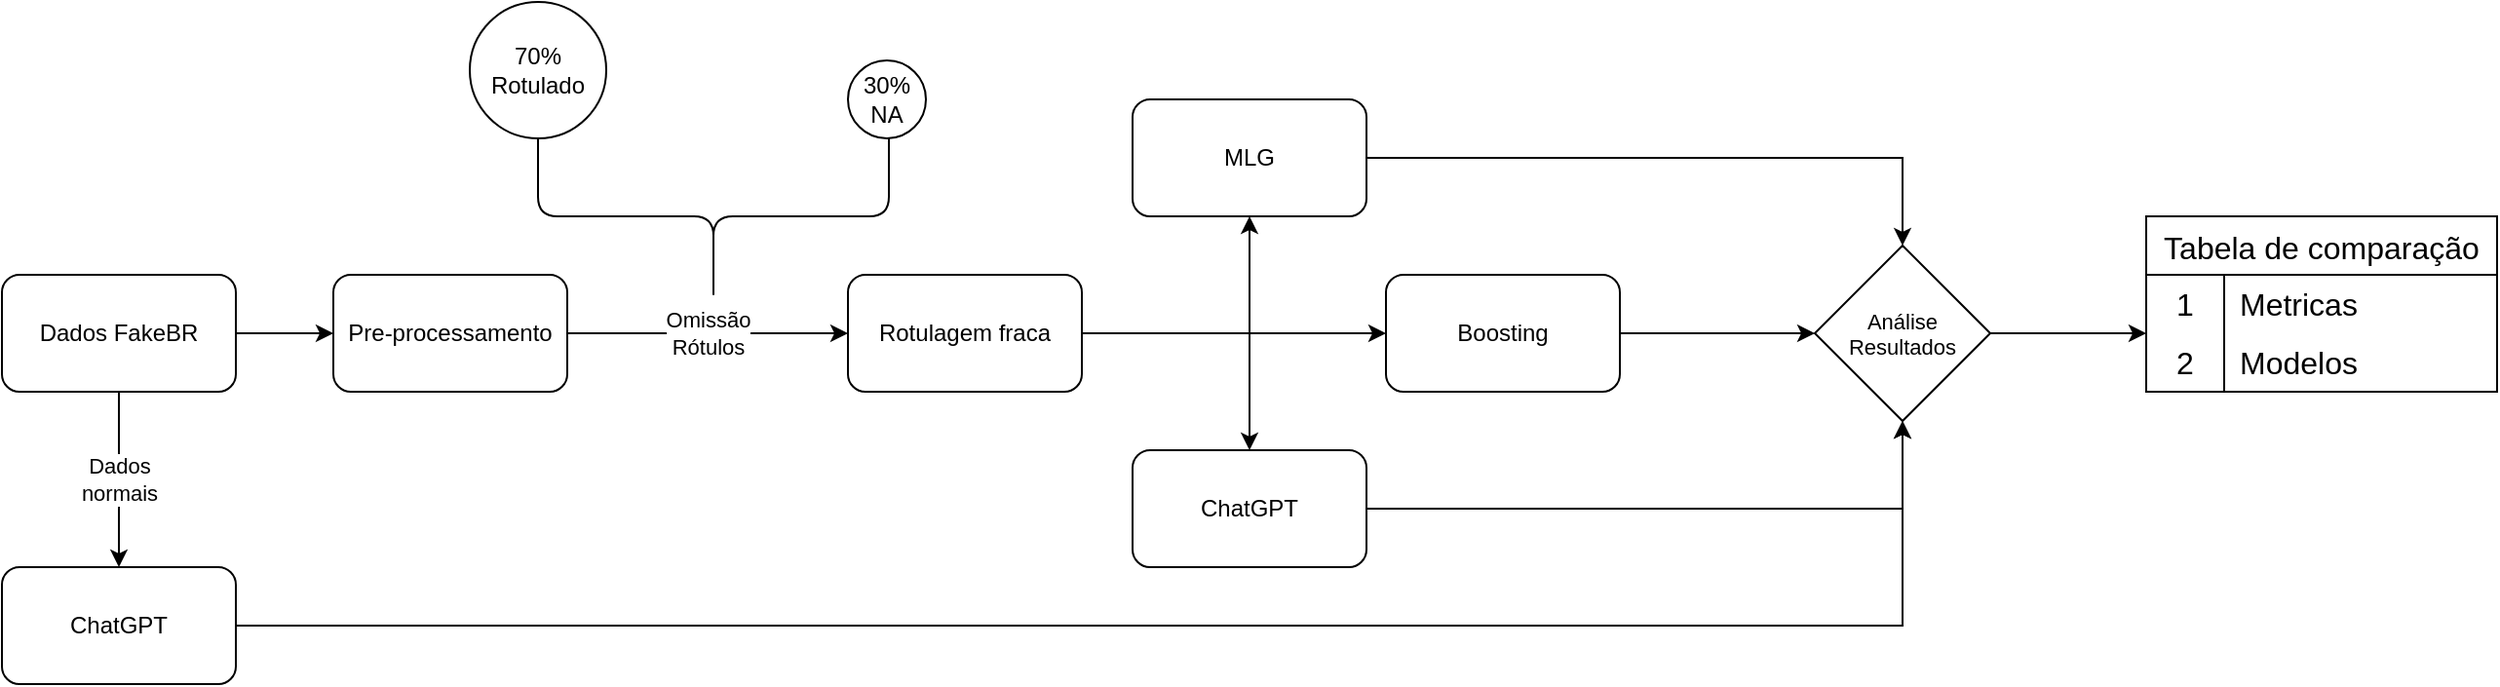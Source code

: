 <mxfile version="24.8.3">
  <diagram name="Página-1" id="NLMtDZW5SI1TXP_hYKG8">
    <mxGraphModel dx="2253" dy="747" grid="1" gridSize="10" guides="1" tooltips="1" connect="1" arrows="1" fold="1" page="1" pageScale="1" pageWidth="827" pageHeight="1169" math="0" shadow="0">
      <root>
        <mxCell id="0" />
        <mxCell id="1" parent="0" />
        <mxCell id="Ty6DkDCx2WgONQ8Fy_hY-45" style="edgeStyle=orthogonalEdgeStyle;rounded=0;orthogonalLoop=1;jettySize=auto;html=1;entryX=0;entryY=0.5;entryDx=0;entryDy=0;" edge="1" parent="1" source="Ty6DkDCx2WgONQ8Fy_hY-1" target="Ty6DkDCx2WgONQ8Fy_hY-44">
          <mxGeometry relative="1" as="geometry" />
        </mxCell>
        <mxCell id="Ty6DkDCx2WgONQ8Fy_hY-1" value="Dados FakeBR" style="rounded=1;whiteSpace=wrap;html=1;" vertex="1" parent="1">
          <mxGeometry x="-20" y="270" width="120" height="60" as="geometry" />
        </mxCell>
        <mxCell id="Ty6DkDCx2WgONQ8Fy_hY-2" value="" style="endArrow=classic;html=1;rounded=0;entryX=0;entryY=0.5;entryDx=0;entryDy=0;exitX=1;exitY=0.5;exitDx=0;exitDy=0;" edge="1" parent="1" source="Ty6DkDCx2WgONQ8Fy_hY-44" target="Ty6DkDCx2WgONQ8Fy_hY-6">
          <mxGeometry relative="1" as="geometry">
            <mxPoint x="300" y="300" as="sourcePoint" />
            <mxPoint x="460" y="300" as="targetPoint" />
          </mxGeometry>
        </mxCell>
        <mxCell id="Ty6DkDCx2WgONQ8Fy_hY-3" value="Omissão&lt;br&gt;Rótulos" style="edgeLabel;resizable=0;html=1;;align=center;verticalAlign=middle;" connectable="0" vertex="1" parent="Ty6DkDCx2WgONQ8Fy_hY-2">
          <mxGeometry relative="1" as="geometry" />
        </mxCell>
        <mxCell id="Ty6DkDCx2WgONQ8Fy_hY-7" style="edgeStyle=orthogonalEdgeStyle;rounded=0;orthogonalLoop=1;jettySize=auto;html=1;" edge="1" parent="1" source="Ty6DkDCx2WgONQ8Fy_hY-6" target="Ty6DkDCx2WgONQ8Fy_hY-8">
          <mxGeometry relative="1" as="geometry">
            <mxPoint x="600" y="300" as="targetPoint" />
          </mxGeometry>
        </mxCell>
        <mxCell id="Ty6DkDCx2WgONQ8Fy_hY-11" style="edgeStyle=orthogonalEdgeStyle;rounded=0;orthogonalLoop=1;jettySize=auto;html=1;entryX=0;entryY=0.5;entryDx=0;entryDy=0;" edge="1" parent="1" source="Ty6DkDCx2WgONQ8Fy_hY-6" target="Ty6DkDCx2WgONQ8Fy_hY-9">
          <mxGeometry relative="1" as="geometry" />
        </mxCell>
        <mxCell id="Ty6DkDCx2WgONQ8Fy_hY-12" style="edgeStyle=orthogonalEdgeStyle;rounded=0;orthogonalLoop=1;jettySize=auto;html=1;" edge="1" parent="1" source="Ty6DkDCx2WgONQ8Fy_hY-6" target="Ty6DkDCx2WgONQ8Fy_hY-10">
          <mxGeometry relative="1" as="geometry" />
        </mxCell>
        <mxCell id="Ty6DkDCx2WgONQ8Fy_hY-6" value="Rotulagem fraca" style="rounded=1;whiteSpace=wrap;html=1;" vertex="1" parent="1">
          <mxGeometry x="414" y="270" width="120" height="60" as="geometry" />
        </mxCell>
        <mxCell id="Ty6DkDCx2WgONQ8Fy_hY-15" style="edgeStyle=orthogonalEdgeStyle;rounded=0;orthogonalLoop=1;jettySize=auto;html=1;" edge="1" parent="1" source="Ty6DkDCx2WgONQ8Fy_hY-8" target="Ty6DkDCx2WgONQ8Fy_hY-13">
          <mxGeometry relative="1" as="geometry" />
        </mxCell>
        <mxCell id="Ty6DkDCx2WgONQ8Fy_hY-8" value="MLG" style="rounded=1;whiteSpace=wrap;html=1;" vertex="1" parent="1">
          <mxGeometry x="560" y="180" width="120" height="60" as="geometry" />
        </mxCell>
        <mxCell id="Ty6DkDCx2WgONQ8Fy_hY-16" style="edgeStyle=orthogonalEdgeStyle;rounded=0;orthogonalLoop=1;jettySize=auto;html=1;entryX=0;entryY=0.5;entryDx=0;entryDy=0;" edge="1" parent="1" source="Ty6DkDCx2WgONQ8Fy_hY-9" target="Ty6DkDCx2WgONQ8Fy_hY-13">
          <mxGeometry relative="1" as="geometry" />
        </mxCell>
        <mxCell id="Ty6DkDCx2WgONQ8Fy_hY-9" value="Boosting" style="rounded=1;whiteSpace=wrap;html=1;" vertex="1" parent="1">
          <mxGeometry x="690" y="270" width="120" height="60" as="geometry" />
        </mxCell>
        <mxCell id="Ty6DkDCx2WgONQ8Fy_hY-17" style="edgeStyle=orthogonalEdgeStyle;rounded=0;orthogonalLoop=1;jettySize=auto;html=1;entryX=0.5;entryY=1;entryDx=0;entryDy=0;" edge="1" parent="1" source="Ty6DkDCx2WgONQ8Fy_hY-10" target="Ty6DkDCx2WgONQ8Fy_hY-13">
          <mxGeometry relative="1" as="geometry" />
        </mxCell>
        <mxCell id="Ty6DkDCx2WgONQ8Fy_hY-10" value="ChatGPT" style="rounded=1;whiteSpace=wrap;html=1;" vertex="1" parent="1">
          <mxGeometry x="560" y="360" width="120" height="60" as="geometry" />
        </mxCell>
        <mxCell id="Ty6DkDCx2WgONQ8Fy_hY-20" style="edgeStyle=orthogonalEdgeStyle;rounded=0;orthogonalLoop=1;jettySize=auto;html=1;entryX=0;entryY=0.5;entryDx=0;entryDy=0;" edge="1" parent="1" source="Ty6DkDCx2WgONQ8Fy_hY-13">
          <mxGeometry relative="1" as="geometry">
            <mxPoint x="1080" y="300" as="targetPoint" />
          </mxGeometry>
        </mxCell>
        <mxCell id="Ty6DkDCx2WgONQ8Fy_hY-13" value="&lt;font style=&quot;font-size: 11px;&quot;&gt;Análise&lt;/font&gt;&lt;div style=&quot;font-size: 11px;&quot;&gt;&lt;font style=&quot;font-size: 11px;&quot;&gt;Resultados&lt;/font&gt;&lt;/div&gt;" style="rhombus;whiteSpace=wrap;html=1;" vertex="1" parent="1">
          <mxGeometry x="910" y="255" width="90" height="90" as="geometry" />
        </mxCell>
        <mxCell id="Ty6DkDCx2WgONQ8Fy_hY-38" style="edgeStyle=orthogonalEdgeStyle;rounded=0;orthogonalLoop=1;jettySize=auto;html=1;entryX=0.5;entryY=1;entryDx=0;entryDy=0;" edge="1" parent="1" source="Ty6DkDCx2WgONQ8Fy_hY-22" target="Ty6DkDCx2WgONQ8Fy_hY-13">
          <mxGeometry relative="1" as="geometry" />
        </mxCell>
        <mxCell id="Ty6DkDCx2WgONQ8Fy_hY-22" value="ChatGPT" style="rounded=1;whiteSpace=wrap;html=1;" vertex="1" parent="1">
          <mxGeometry x="-20" y="420" width="120" height="60" as="geometry" />
        </mxCell>
        <mxCell id="Ty6DkDCx2WgONQ8Fy_hY-25" value="Tabela de comparação" style="shape=table;startSize=30;container=1;collapsible=0;childLayout=tableLayout;fixedRows=1;rowLines=0;fontStyle=0;strokeColor=default;fontSize=16;" vertex="1" parent="1">
          <mxGeometry x="1080" y="240" width="180" height="90" as="geometry" />
        </mxCell>
        <mxCell id="Ty6DkDCx2WgONQ8Fy_hY-26" value="" style="shape=tableRow;horizontal=0;startSize=0;swimlaneHead=0;swimlaneBody=0;top=0;left=0;bottom=0;right=0;collapsible=0;dropTarget=0;fillColor=none;points=[[0,0.5],[1,0.5]];portConstraint=eastwest;strokeColor=inherit;fontSize=16;" vertex="1" parent="Ty6DkDCx2WgONQ8Fy_hY-25">
          <mxGeometry y="30" width="180" height="30" as="geometry" />
        </mxCell>
        <mxCell id="Ty6DkDCx2WgONQ8Fy_hY-27" value="1" style="shape=partialRectangle;html=1;whiteSpace=wrap;connectable=0;fillColor=none;top=0;left=0;bottom=0;right=0;overflow=hidden;pointerEvents=1;strokeColor=inherit;fontSize=16;" vertex="1" parent="Ty6DkDCx2WgONQ8Fy_hY-26">
          <mxGeometry width="40" height="30" as="geometry">
            <mxRectangle width="40" height="30" as="alternateBounds" />
          </mxGeometry>
        </mxCell>
        <mxCell id="Ty6DkDCx2WgONQ8Fy_hY-28" value="Metricas" style="shape=partialRectangle;html=1;whiteSpace=wrap;connectable=0;fillColor=none;top=0;left=0;bottom=0;right=0;align=left;spacingLeft=6;overflow=hidden;strokeColor=inherit;fontSize=16;" vertex="1" parent="Ty6DkDCx2WgONQ8Fy_hY-26">
          <mxGeometry x="40" width="140" height="30" as="geometry">
            <mxRectangle width="140" height="30" as="alternateBounds" />
          </mxGeometry>
        </mxCell>
        <mxCell id="Ty6DkDCx2WgONQ8Fy_hY-29" value="" style="shape=tableRow;horizontal=0;startSize=0;swimlaneHead=0;swimlaneBody=0;top=0;left=0;bottom=0;right=0;collapsible=0;dropTarget=0;fillColor=none;points=[[0,0.5],[1,0.5]];portConstraint=eastwest;strokeColor=inherit;fontSize=16;" vertex="1" parent="Ty6DkDCx2WgONQ8Fy_hY-25">
          <mxGeometry y="60" width="180" height="30" as="geometry" />
        </mxCell>
        <mxCell id="Ty6DkDCx2WgONQ8Fy_hY-30" value="2" style="shape=partialRectangle;html=1;whiteSpace=wrap;connectable=0;fillColor=none;top=0;left=0;bottom=0;right=0;overflow=hidden;strokeColor=inherit;fontSize=16;" vertex="1" parent="Ty6DkDCx2WgONQ8Fy_hY-29">
          <mxGeometry width="40" height="30" as="geometry">
            <mxRectangle width="40" height="30" as="alternateBounds" />
          </mxGeometry>
        </mxCell>
        <mxCell id="Ty6DkDCx2WgONQ8Fy_hY-31" value="Modelos" style="shape=partialRectangle;html=1;whiteSpace=wrap;connectable=0;fillColor=none;top=0;left=0;bottom=0;right=0;align=left;spacingLeft=6;overflow=hidden;strokeColor=inherit;fontSize=16;" vertex="1" parent="Ty6DkDCx2WgONQ8Fy_hY-29">
          <mxGeometry x="40" width="140" height="30" as="geometry">
            <mxRectangle width="140" height="30" as="alternateBounds" />
          </mxGeometry>
        </mxCell>
        <mxCell id="Ty6DkDCx2WgONQ8Fy_hY-35" value="" style="endArrow=classic;html=1;rounded=0;exitX=0.5;exitY=1;exitDx=0;exitDy=0;entryX=0.5;entryY=0;entryDx=0;entryDy=0;" edge="1" parent="1" source="Ty6DkDCx2WgONQ8Fy_hY-1" target="Ty6DkDCx2WgONQ8Fy_hY-22">
          <mxGeometry relative="1" as="geometry">
            <mxPoint x="270" y="420" as="sourcePoint" />
            <mxPoint x="404" y="420" as="targetPoint" />
          </mxGeometry>
        </mxCell>
        <mxCell id="Ty6DkDCx2WgONQ8Fy_hY-36" value="Dados&lt;br&gt;normais" style="edgeLabel;resizable=0;html=1;;align=center;verticalAlign=middle;" connectable="0" vertex="1" parent="Ty6DkDCx2WgONQ8Fy_hY-35">
          <mxGeometry relative="1" as="geometry" />
        </mxCell>
        <mxCell id="Ty6DkDCx2WgONQ8Fy_hY-39" value="" style="shape=curlyBracket;whiteSpace=wrap;html=1;rounded=1;labelPosition=left;verticalLabelPosition=middle;align=right;verticalAlign=middle;rotation=-90;" vertex="1" parent="1">
          <mxGeometry x="300" y="150" width="90" height="180" as="geometry" />
        </mxCell>
        <mxCell id="Ty6DkDCx2WgONQ8Fy_hY-40" value="70% Rotulado" style="ellipse;whiteSpace=wrap;html=1;aspect=fixed;" vertex="1" parent="1">
          <mxGeometry x="220" y="130" width="70" height="70" as="geometry" />
        </mxCell>
        <mxCell id="Ty6DkDCx2WgONQ8Fy_hY-41" value="30% NA" style="ellipse;whiteSpace=wrap;html=1;aspect=fixed;" vertex="1" parent="1">
          <mxGeometry x="414" y="160" width="40" height="40" as="geometry" />
        </mxCell>
        <mxCell id="Ty6DkDCx2WgONQ8Fy_hY-44" value="Pre-processamento" style="rounded=1;whiteSpace=wrap;html=1;" vertex="1" parent="1">
          <mxGeometry x="150" y="270" width="120" height="60" as="geometry" />
        </mxCell>
      </root>
    </mxGraphModel>
  </diagram>
</mxfile>
